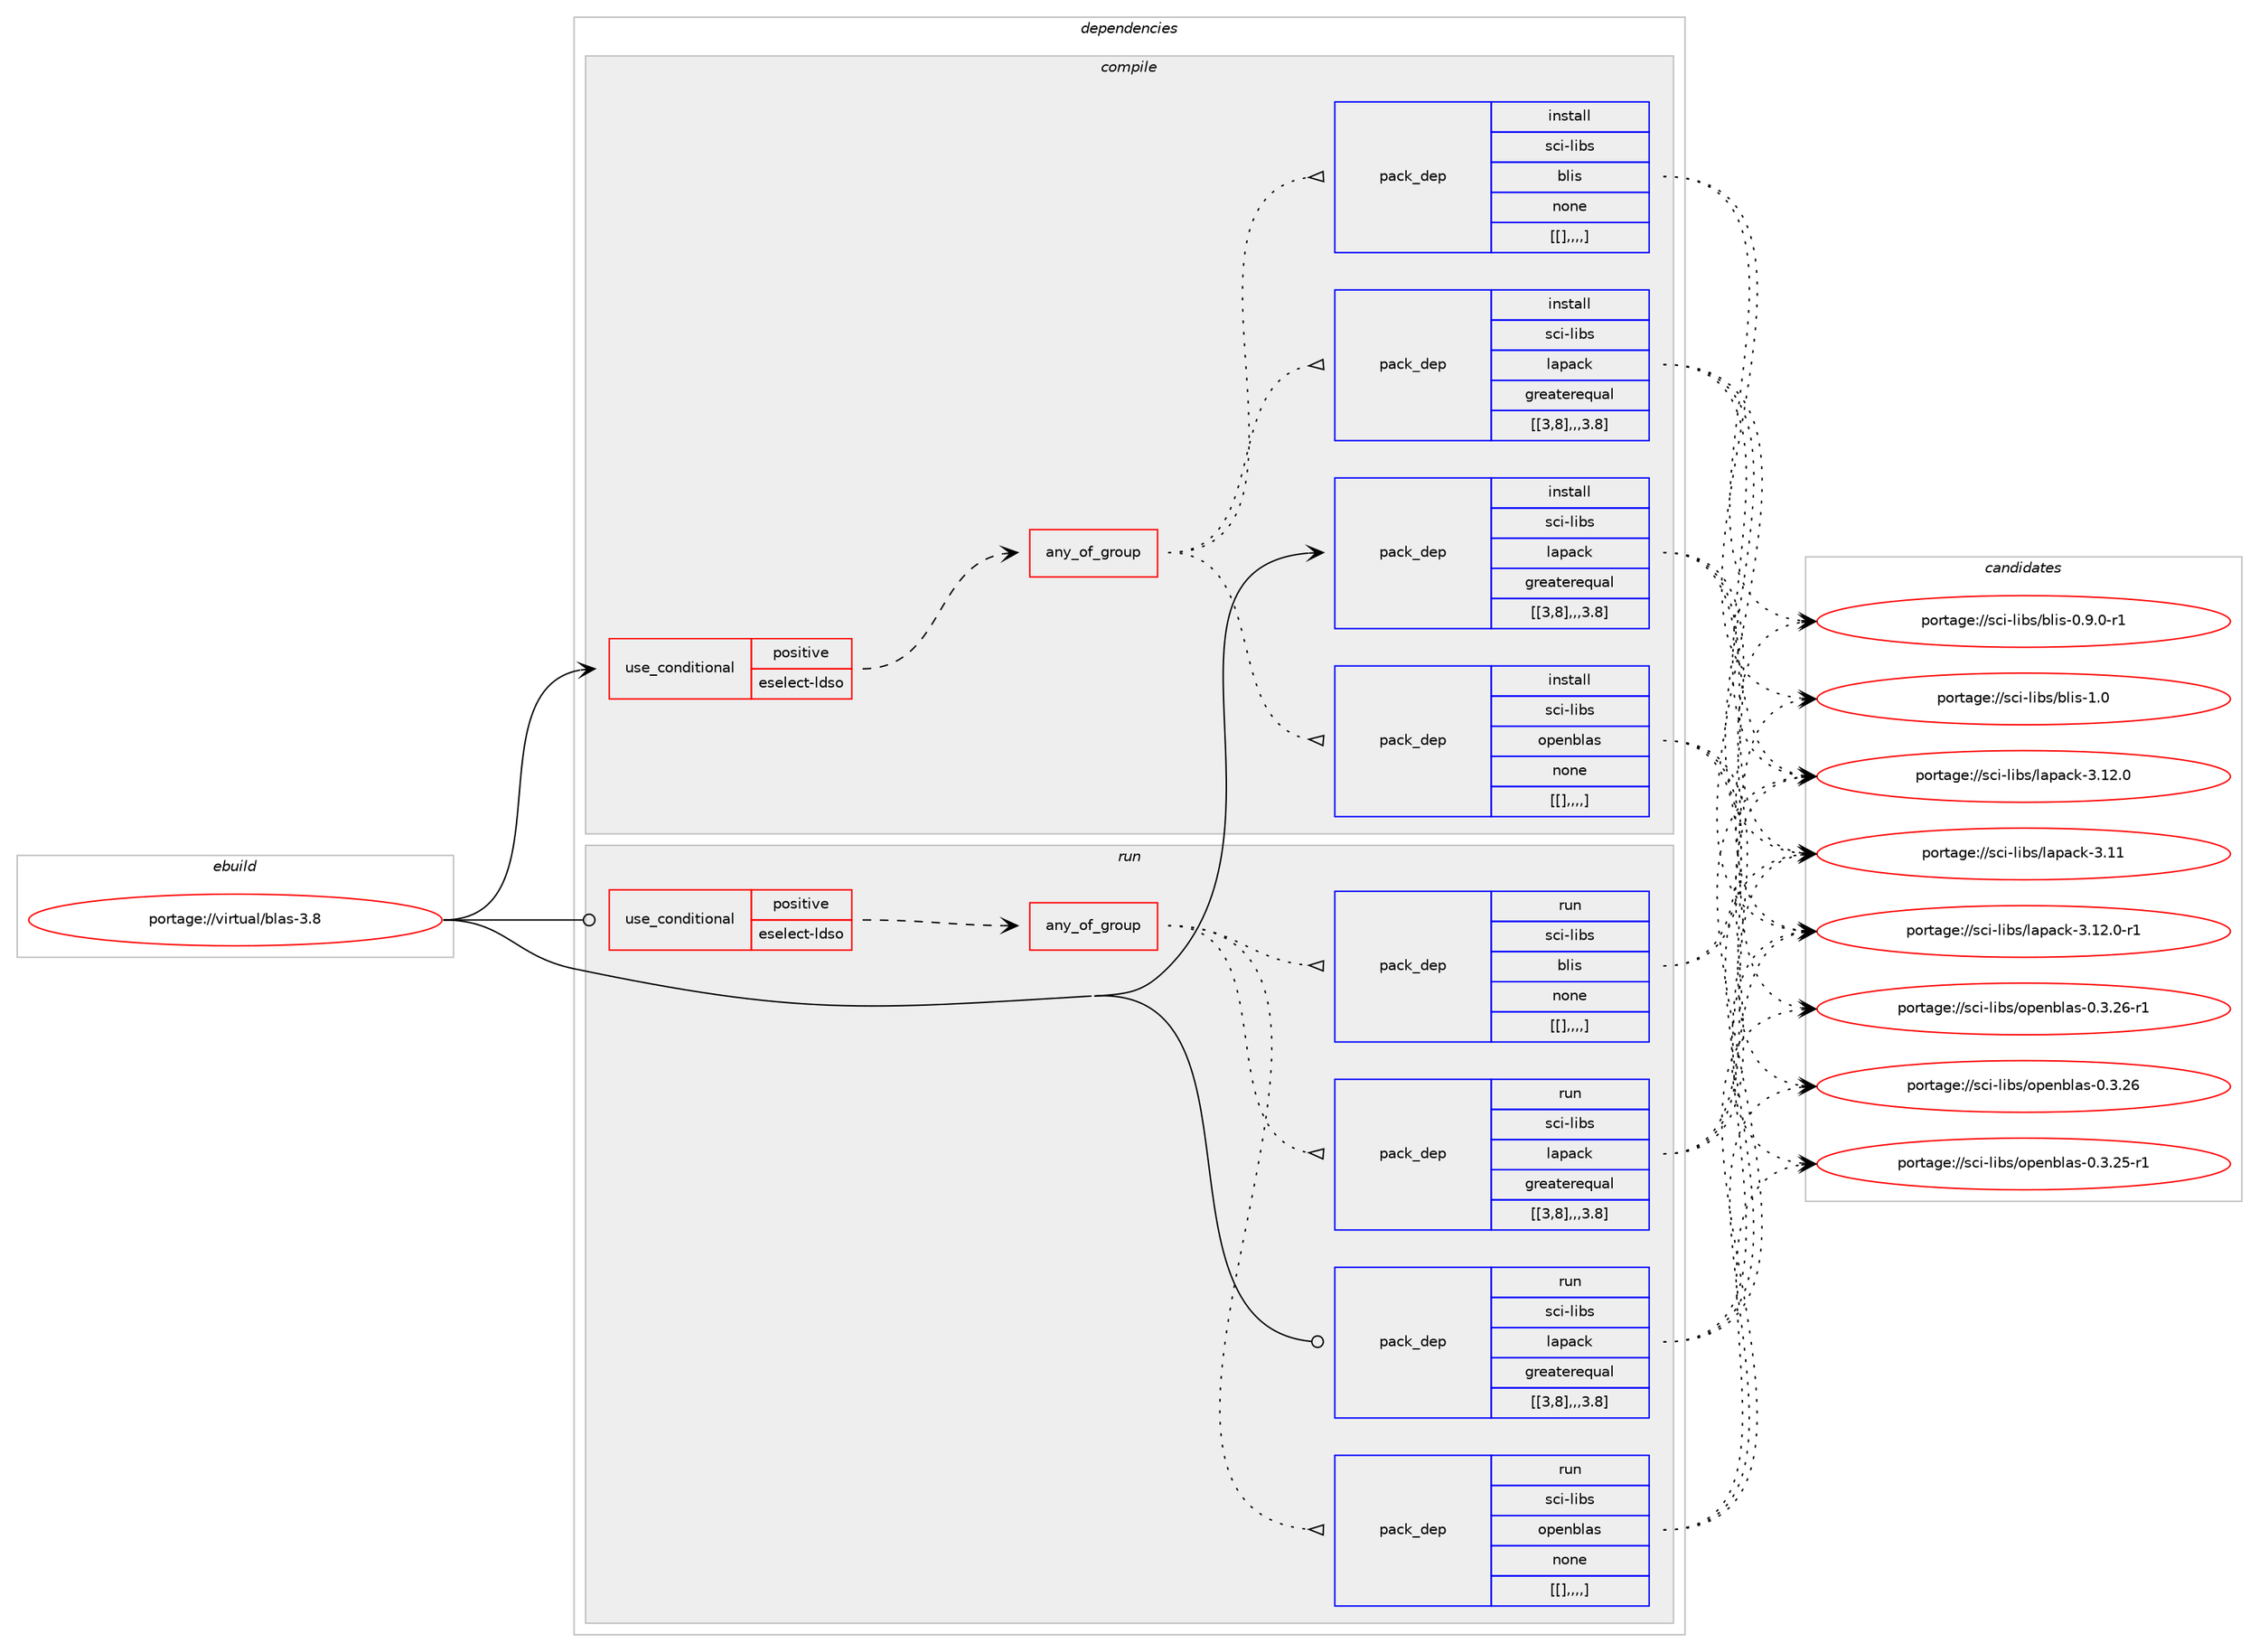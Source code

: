 digraph prolog {

# *************
# Graph options
# *************

newrank=true;
concentrate=true;
compound=true;
graph [rankdir=LR,fontname=Helvetica,fontsize=10,ranksep=1.5];#, ranksep=2.5, nodesep=0.2];
edge  [arrowhead=vee];
node  [fontname=Helvetica,fontsize=10];

# **********
# The ebuild
# **********

subgraph cluster_leftcol {
color=gray;
label=<<i>ebuild</i>>;
id [label="portage://virtual/blas-3.8", color=red, width=4, href="../virtual/blas-3.8.svg"];
}

# ****************
# The dependencies
# ****************

subgraph cluster_midcol {
color=gray;
label=<<i>dependencies</i>>;
subgraph cluster_compile {
fillcolor="#eeeeee";
style=filled;
label=<<i>compile</i>>;
subgraph cond330 {
dependency1802 [label=<<TABLE BORDER="0" CELLBORDER="1" CELLSPACING="0" CELLPADDING="4"><TR><TD ROWSPAN="3" CELLPADDING="10">use_conditional</TD></TR><TR><TD>positive</TD></TR><TR><TD>eselect-ldso</TD></TR></TABLE>>, shape=none, color=red];
subgraph any69 {
dependency1803 [label=<<TABLE BORDER="0" CELLBORDER="1" CELLSPACING="0" CELLPADDING="4"><TR><TD CELLPADDING="10">any_of_group</TD></TR></TABLE>>, shape=none, color=red];subgraph pack1405 {
dependency1804 [label=<<TABLE BORDER="0" CELLBORDER="1" CELLSPACING="0" CELLPADDING="4" WIDTH="220"><TR><TD ROWSPAN="6" CELLPADDING="30">pack_dep</TD></TR><TR><TD WIDTH="110">install</TD></TR><TR><TD>sci-libs</TD></TR><TR><TD>lapack</TD></TR><TR><TD>greaterequal</TD></TR><TR><TD>[[3,8],,,3.8]</TD></TR></TABLE>>, shape=none, color=blue];
}
dependency1803:e -> dependency1804:w [weight=20,style="dotted",arrowhead="oinv"];
subgraph pack1407 {
dependency1806 [label=<<TABLE BORDER="0" CELLBORDER="1" CELLSPACING="0" CELLPADDING="4" WIDTH="220"><TR><TD ROWSPAN="6" CELLPADDING="30">pack_dep</TD></TR><TR><TD WIDTH="110">install</TD></TR><TR><TD>sci-libs</TD></TR><TR><TD>openblas</TD></TR><TR><TD>none</TD></TR><TR><TD>[[],,,,]</TD></TR></TABLE>>, shape=none, color=blue];
}
dependency1803:e -> dependency1806:w [weight=20,style="dotted",arrowhead="oinv"];
subgraph pack1409 {
dependency1808 [label=<<TABLE BORDER="0" CELLBORDER="1" CELLSPACING="0" CELLPADDING="4" WIDTH="220"><TR><TD ROWSPAN="6" CELLPADDING="30">pack_dep</TD></TR><TR><TD WIDTH="110">install</TD></TR><TR><TD>sci-libs</TD></TR><TR><TD>blis</TD></TR><TR><TD>none</TD></TR><TR><TD>[[],,,,]</TD></TR></TABLE>>, shape=none, color=blue];
}
dependency1803:e -> dependency1808:w [weight=20,style="dotted",arrowhead="oinv"];
}
dependency1802:e -> dependency1803:w [weight=20,style="dashed",arrowhead="vee"];
}
id:e -> dependency1802:w [weight=20,style="solid",arrowhead="vee"];
subgraph pack1413 {
dependency1813 [label=<<TABLE BORDER="0" CELLBORDER="1" CELLSPACING="0" CELLPADDING="4" WIDTH="220"><TR><TD ROWSPAN="6" CELLPADDING="30">pack_dep</TD></TR><TR><TD WIDTH="110">install</TD></TR><TR><TD>sci-libs</TD></TR><TR><TD>lapack</TD></TR><TR><TD>greaterequal</TD></TR><TR><TD>[[3,8],,,3.8]</TD></TR></TABLE>>, shape=none, color=blue];
}
id:e -> dependency1813:w [weight=20,style="solid",arrowhead="vee"];
}
subgraph cluster_compileandrun {
fillcolor="#eeeeee";
style=filled;
label=<<i>compile and run</i>>;
}
subgraph cluster_run {
fillcolor="#eeeeee";
style=filled;
label=<<i>run</i>>;
subgraph cond331 {
dependency1816 [label=<<TABLE BORDER="0" CELLBORDER="1" CELLSPACING="0" CELLPADDING="4"><TR><TD ROWSPAN="3" CELLPADDING="10">use_conditional</TD></TR><TR><TD>positive</TD></TR><TR><TD>eselect-ldso</TD></TR></TABLE>>, shape=none, color=red];
subgraph any72 {
dependency1817 [label=<<TABLE BORDER="0" CELLBORDER="1" CELLSPACING="0" CELLPADDING="4"><TR><TD CELLPADDING="10">any_of_group</TD></TR></TABLE>>, shape=none, color=red];subgraph pack1417 {
dependency1820 [label=<<TABLE BORDER="0" CELLBORDER="1" CELLSPACING="0" CELLPADDING="4" WIDTH="220"><TR><TD ROWSPAN="6" CELLPADDING="30">pack_dep</TD></TR><TR><TD WIDTH="110">run</TD></TR><TR><TD>sci-libs</TD></TR><TR><TD>lapack</TD></TR><TR><TD>greaterequal</TD></TR><TR><TD>[[3,8],,,3.8]</TD></TR></TABLE>>, shape=none, color=blue];
}
dependency1817:e -> dependency1820:w [weight=20,style="dotted",arrowhead="oinv"];
subgraph pack1420 {
dependency1824 [label=<<TABLE BORDER="0" CELLBORDER="1" CELLSPACING="0" CELLPADDING="4" WIDTH="220"><TR><TD ROWSPAN="6" CELLPADDING="30">pack_dep</TD></TR><TR><TD WIDTH="110">run</TD></TR><TR><TD>sci-libs</TD></TR><TR><TD>openblas</TD></TR><TR><TD>none</TD></TR><TR><TD>[[],,,,]</TD></TR></TABLE>>, shape=none, color=blue];
}
dependency1817:e -> dependency1824:w [weight=20,style="dotted",arrowhead="oinv"];
subgraph pack1425 {
dependency1829 [label=<<TABLE BORDER="0" CELLBORDER="1" CELLSPACING="0" CELLPADDING="4" WIDTH="220"><TR><TD ROWSPAN="6" CELLPADDING="30">pack_dep</TD></TR><TR><TD WIDTH="110">run</TD></TR><TR><TD>sci-libs</TD></TR><TR><TD>blis</TD></TR><TR><TD>none</TD></TR><TR><TD>[[],,,,]</TD></TR></TABLE>>, shape=none, color=blue];
}
dependency1817:e -> dependency1829:w [weight=20,style="dotted",arrowhead="oinv"];
}
dependency1816:e -> dependency1817:w [weight=20,style="dashed",arrowhead="vee"];
}
id:e -> dependency1816:w [weight=20,style="solid",arrowhead="odot"];
subgraph pack1429 {
dependency1833 [label=<<TABLE BORDER="0" CELLBORDER="1" CELLSPACING="0" CELLPADDING="4" WIDTH="220"><TR><TD ROWSPAN="6" CELLPADDING="30">pack_dep</TD></TR><TR><TD WIDTH="110">run</TD></TR><TR><TD>sci-libs</TD></TR><TR><TD>lapack</TD></TR><TR><TD>greaterequal</TD></TR><TR><TD>[[3,8],,,3.8]</TD></TR></TABLE>>, shape=none, color=blue];
}
id:e -> dependency1833:w [weight=20,style="solid",arrowhead="odot"];
}
}

# **************
# The candidates
# **************

subgraph cluster_choices {
rank=same;
color=gray;
label=<<i>candidates</i>>;

subgraph choice1413 {
color=black;
nodesep=1;
choice11599105451081059811547108971129799107455146495046484511449 [label="portage://sci-libs/lapack-3.12.0-r1", color=red, width=4,href="../sci-libs/lapack-3.12.0-r1.svg"];
choice1159910545108105981154710897112979910745514649504648 [label="portage://sci-libs/lapack-3.12.0", color=red, width=4,href="../sci-libs/lapack-3.12.0.svg"];
choice115991054510810598115471089711297991074551464949 [label="portage://sci-libs/lapack-3.11", color=red, width=4,href="../sci-libs/lapack-3.11.svg"];
dependency1804:e -> choice11599105451081059811547108971129799107455146495046484511449:w [style=dotted,weight="100"];
dependency1804:e -> choice1159910545108105981154710897112979910745514649504648:w [style=dotted,weight="100"];
dependency1804:e -> choice115991054510810598115471089711297991074551464949:w [style=dotted,weight="100"];
}
subgraph choice1416 {
color=black;
nodesep=1;
choice115991054510810598115471111121011109810897115454846514650544511449 [label="portage://sci-libs/openblas-0.3.26-r1", color=red, width=4,href="../sci-libs/openblas-0.3.26-r1.svg"];
choice11599105451081059811547111112101110981089711545484651465054 [label="portage://sci-libs/openblas-0.3.26", color=red, width=4,href="../sci-libs/openblas-0.3.26.svg"];
choice115991054510810598115471111121011109810897115454846514650534511449 [label="portage://sci-libs/openblas-0.3.25-r1", color=red, width=4,href="../sci-libs/openblas-0.3.25-r1.svg"];
dependency1806:e -> choice115991054510810598115471111121011109810897115454846514650544511449:w [style=dotted,weight="100"];
dependency1806:e -> choice11599105451081059811547111112101110981089711545484651465054:w [style=dotted,weight="100"];
dependency1806:e -> choice115991054510810598115471111121011109810897115454846514650534511449:w [style=dotted,weight="100"];
}
subgraph choice1418 {
color=black;
nodesep=1;
choice115991054510810598115479810810511545494648 [label="portage://sci-libs/blis-1.0", color=red, width=4,href="../sci-libs/blis-1.0.svg"];
choice11599105451081059811547981081051154548465746484511449 [label="portage://sci-libs/blis-0.9.0-r1", color=red, width=4,href="../sci-libs/blis-0.9.0-r1.svg"];
dependency1808:e -> choice115991054510810598115479810810511545494648:w [style=dotted,weight="100"];
dependency1808:e -> choice11599105451081059811547981081051154548465746484511449:w [style=dotted,weight="100"];
}
subgraph choice1421 {
color=black;
nodesep=1;
choice11599105451081059811547108971129799107455146495046484511449 [label="portage://sci-libs/lapack-3.12.0-r1", color=red, width=4,href="../sci-libs/lapack-3.12.0-r1.svg"];
choice1159910545108105981154710897112979910745514649504648 [label="portage://sci-libs/lapack-3.12.0", color=red, width=4,href="../sci-libs/lapack-3.12.0.svg"];
choice115991054510810598115471089711297991074551464949 [label="portage://sci-libs/lapack-3.11", color=red, width=4,href="../sci-libs/lapack-3.11.svg"];
dependency1813:e -> choice11599105451081059811547108971129799107455146495046484511449:w [style=dotted,weight="100"];
dependency1813:e -> choice1159910545108105981154710897112979910745514649504648:w [style=dotted,weight="100"];
dependency1813:e -> choice115991054510810598115471089711297991074551464949:w [style=dotted,weight="100"];
}
subgraph choice1426 {
color=black;
nodesep=1;
choice11599105451081059811547108971129799107455146495046484511449 [label="portage://sci-libs/lapack-3.12.0-r1", color=red, width=4,href="../sci-libs/lapack-3.12.0-r1.svg"];
choice1159910545108105981154710897112979910745514649504648 [label="portage://sci-libs/lapack-3.12.0", color=red, width=4,href="../sci-libs/lapack-3.12.0.svg"];
choice115991054510810598115471089711297991074551464949 [label="portage://sci-libs/lapack-3.11", color=red, width=4,href="../sci-libs/lapack-3.11.svg"];
dependency1820:e -> choice11599105451081059811547108971129799107455146495046484511449:w [style=dotted,weight="100"];
dependency1820:e -> choice1159910545108105981154710897112979910745514649504648:w [style=dotted,weight="100"];
dependency1820:e -> choice115991054510810598115471089711297991074551464949:w [style=dotted,weight="100"];
}
subgraph choice1428 {
color=black;
nodesep=1;
choice115991054510810598115471111121011109810897115454846514650544511449 [label="portage://sci-libs/openblas-0.3.26-r1", color=red, width=4,href="../sci-libs/openblas-0.3.26-r1.svg"];
choice11599105451081059811547111112101110981089711545484651465054 [label="portage://sci-libs/openblas-0.3.26", color=red, width=4,href="../sci-libs/openblas-0.3.26.svg"];
choice115991054510810598115471111121011109810897115454846514650534511449 [label="portage://sci-libs/openblas-0.3.25-r1", color=red, width=4,href="../sci-libs/openblas-0.3.25-r1.svg"];
dependency1824:e -> choice115991054510810598115471111121011109810897115454846514650544511449:w [style=dotted,weight="100"];
dependency1824:e -> choice11599105451081059811547111112101110981089711545484651465054:w [style=dotted,weight="100"];
dependency1824:e -> choice115991054510810598115471111121011109810897115454846514650534511449:w [style=dotted,weight="100"];
}
subgraph choice1432 {
color=black;
nodesep=1;
choice115991054510810598115479810810511545494648 [label="portage://sci-libs/blis-1.0", color=red, width=4,href="../sci-libs/blis-1.0.svg"];
choice11599105451081059811547981081051154548465746484511449 [label="portage://sci-libs/blis-0.9.0-r1", color=red, width=4,href="../sci-libs/blis-0.9.0-r1.svg"];
dependency1829:e -> choice115991054510810598115479810810511545494648:w [style=dotted,weight="100"];
dependency1829:e -> choice11599105451081059811547981081051154548465746484511449:w [style=dotted,weight="100"];
}
subgraph choice1435 {
color=black;
nodesep=1;
choice11599105451081059811547108971129799107455146495046484511449 [label="portage://sci-libs/lapack-3.12.0-r1", color=red, width=4,href="../sci-libs/lapack-3.12.0-r1.svg"];
choice1159910545108105981154710897112979910745514649504648 [label="portage://sci-libs/lapack-3.12.0", color=red, width=4,href="../sci-libs/lapack-3.12.0.svg"];
choice115991054510810598115471089711297991074551464949 [label="portage://sci-libs/lapack-3.11", color=red, width=4,href="../sci-libs/lapack-3.11.svg"];
dependency1833:e -> choice11599105451081059811547108971129799107455146495046484511449:w [style=dotted,weight="100"];
dependency1833:e -> choice1159910545108105981154710897112979910745514649504648:w [style=dotted,weight="100"];
dependency1833:e -> choice115991054510810598115471089711297991074551464949:w [style=dotted,weight="100"];
}
}

}
